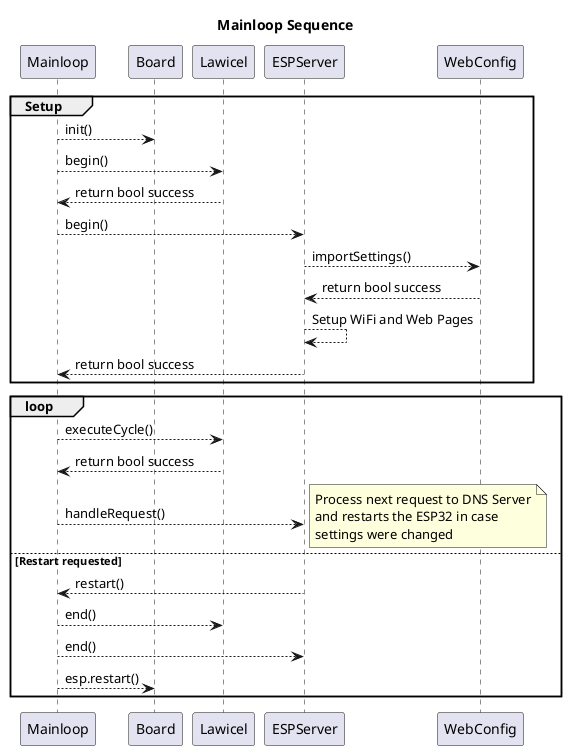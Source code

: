 @startuml

Title Mainloop Sequence

group Setup 
    Mainloop --> Board : init()
    Mainloop --> Lawicel : begin()
    Lawicel --> Mainloop : return bool success
    Mainloop --> ESPServer : begin()
    ESPServer --> WebConfig : importSettings()
    WebConfig --> ESPServer : return bool success
    ESPServer --> ESPServer : Setup WiFi and Web Pages
    ESPServer --> Mainloop : return bool success
end

group loop
    Mainloop --> Lawicel : executeCycle()
    Lawicel --> Mainloop : return bool success
    Mainloop --> ESPServer : handleRequest()
    note right
        Process next request to DNS Server
        and restarts the ESP32 in case
        settings were changed
    end note

    else Restart requested
    ESPServer --> Mainloop : restart()
    Mainloop --> Lawicel : end()
    Mainloop --> ESPServer : end()
    Mainloop --> Board : esp.restart()
end

@enduml